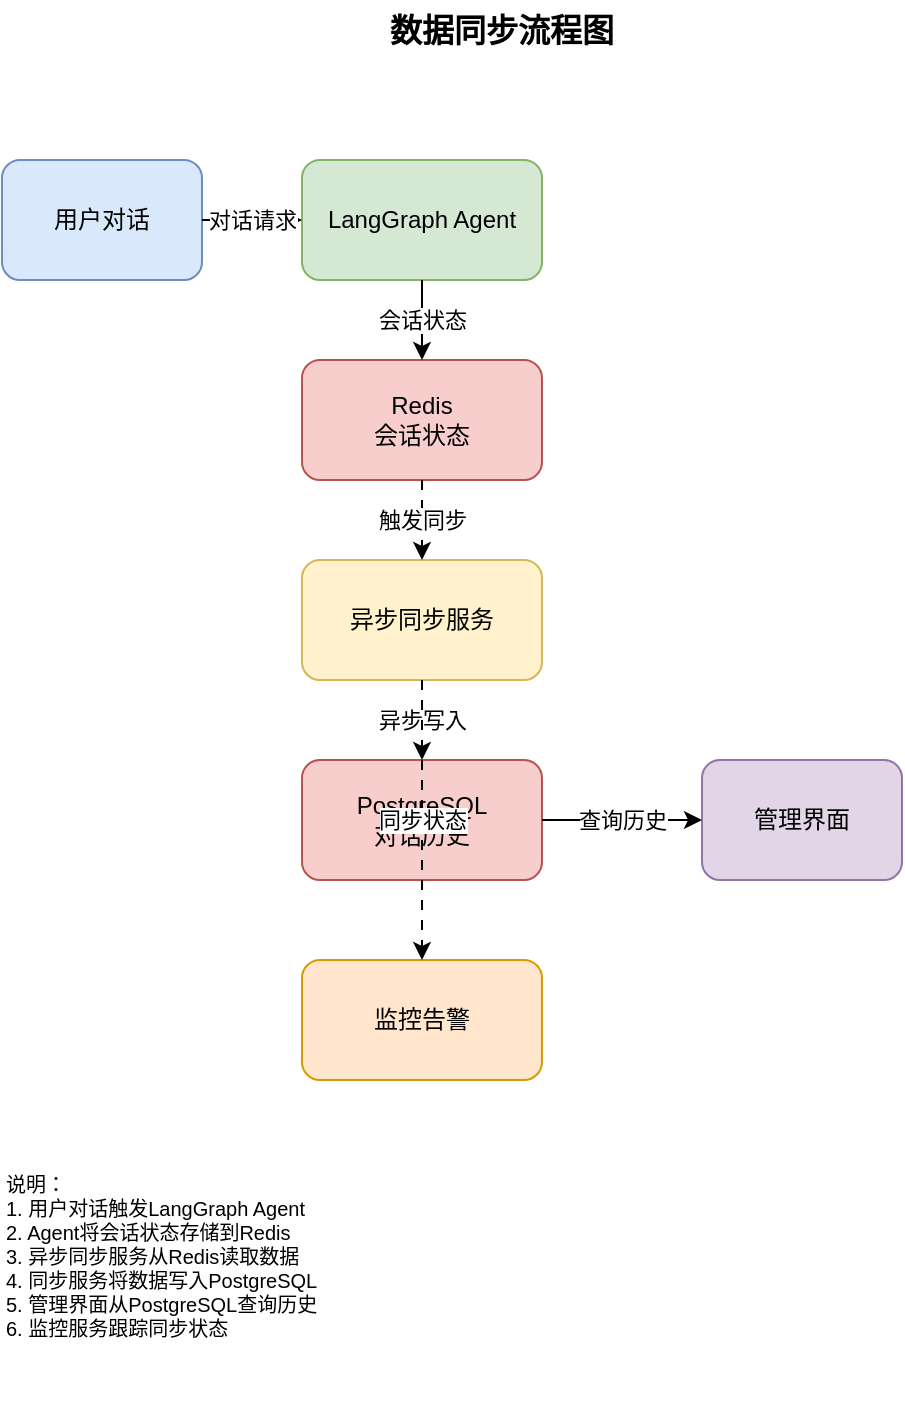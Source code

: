 <?xml version="1.0" encoding="UTF-8"?>
<mxfile version="24.7.17" type="device">
  <diagram name="数据同步流程图" id="data-sync-flow">
    <mxGraphModel dx="1422" dy="794" grid="1" gridSize="10" guides="1" tooltips="1" connect="1" arrows="1" fold="1" page="1" pageScale="1" pageWidth="1169" pageHeight="827" math="0" shadow="0">
      <root>
        <mxCell id="0" />
        <mxCell id="1" parent="0" />
        
        <!-- 用户对话 -->
        <mxCell id="user-chat" value="用户对话" style="rounded=1;whiteSpace=wrap;html=1;fillColor=#dae8fc;strokeColor=#6c8ebf;" vertex="1" parent="1">
          <mxGeometry x="50" y="100" width="100" height="60" as="geometry" />
        </mxCell>
        
        <!-- LangGraph Agent -->
        <mxCell id="langgraph" value="LangGraph Agent" style="rounded=1;whiteSpace=wrap;html=1;fillColor=#d5e8d4;strokeColor=#82b366;" vertex="1" parent="1">
          <mxGeometry x="200" y="100" width="120" height="60" as="geometry" />
        </mxCell>
        
        <!-- Redis存储 -->
        <mxCell id="redis-storage" value="Redis&#xa;会话状态" style="rounded=1;whiteSpace=wrap;html=1;fillColor=#f8cecc;strokeColor=#b85450;" vertex="1" parent="1">
          <mxGeometry x="200" y="200" width="120" height="60" as="geometry" />
        </mxCell>
        
        <!-- 异步同步服务 -->
        <mxCell id="sync-service" value="异步同步服务" style="rounded=1;whiteSpace=wrap;html=1;fillColor=#fff2cc;strokeColor=#d6b656;" vertex="1" parent="1">
          <mxGeometry x="200" y="300" width="120" height="60" as="geometry" />
        </mxCell>
        
        <!-- PostgreSQL -->
        <mxCell id="postgres-storage" value="PostgreSQL&#xa;对话历史" style="rounded=1;whiteSpace=wrap;html=1;fillColor=#f8cecc;strokeColor=#b85450;" vertex="1" parent="1">
          <mxGeometry x="200" y="400" width="120" height="60" as="geometry" />
        </mxCell>
        
        <!-- 管理界面 -->
        <mxCell id="admin-interface" value="管理界面" style="rounded=1;whiteSpace=wrap;html=1;fillColor=#e1d5e7;strokeColor=#9673a6;" vertex="1" parent="1">
          <mxGeometry x="400" y="400" width="100" height="60" as="geometry" />
        </mxCell>
        
        <!-- 监控告警 -->
        <mxCell id="monitoring" value="监控告警" style="rounded=1;whiteSpace=wrap;html=1;fillColor=#ffe6cc;strokeColor=#d79b00;" vertex="1" parent="1">
          <mxGeometry x="200" y="500" width="120" height="60" as="geometry" />
        </mxCell>
        
        <!-- 数据流箭头 -->
        <mxCell id="chat-to-agent" value="对话请求" style="endArrow=classic;html=1;rounded=0;exitX=1;exitY=0.5;exitDx=0;exitDy=0;entryX=0;entryY=0.5;entryDx=0;entryDy=0;" edge="1" parent="1" source="user-chat" target="langgraph">
          <mxGeometry width="50" height="50" relative="1" as="geometry">
            <mxPoint x="160" y="130" as="sourcePoint" />
            <mxPoint x="190" y="130" as="targetPoint" />
          </mxGeometry>
        </mxCell>
        
        <mxCell id="agent-to-redis" value="会话状态" style="endArrow=classic;html=1;rounded=0;exitX=0.5;exitY=1;exitDx=0;exitDy=0;entryX=0.5;entryY=0;entryDx=0;entryDy=0;" edge="1" parent="1" source="langgraph" target="redis-storage">
          <mxGeometry width="50" height="50" relative="1" as="geometry">
            <mxPoint x="260" y="170" as="sourcePoint" />
            <mxPoint x="260" y="190" as="targetPoint" />
          </mxGeometry>
        </mxCell>
        
        <mxCell id="redis-to-sync" value="触发同步" style="endArrow=classic;html=1;rounded=0;exitX=0.5;exitY=1;exitDx=0;exitDy=0;entryX=0.5;entryY=0;entryDx=0;entryDy=0;dashed=1;dashPattern=5 5;" edge="1" parent="1" source="redis-storage" target="sync-service">
          <mxGeometry width="50" height="50" relative="1" as="geometry">
            <mxPoint x="260" y="270" as="sourcePoint" />
            <mxPoint x="260" y="290" as="targetPoint" />
          </mxGeometry>
        </mxCell>
        
        <mxCell id="sync-to-postgres" value="异步写入" style="endArrow=classic;html=1;rounded=0;exitX=0.5;exitY=1;exitDx=0;exitDy=0;entryX=0.5;entryY=0;entryDx=0;entryDy=0;dashed=1;dashPattern=5 5;" edge="1" parent="1" source="sync-service" target="postgres-storage">
          <mxGeometry width="50" height="50" relative="1" as="geometry">
            <mxPoint x="260" y="370" as="sourcePoint" />
            <mxPoint x="260" y="390" as="targetPoint" />
          </mxGeometry>
        </mxCell>
        
        <mxCell id="postgres-to-admin" value="查询历史" style="endArrow=classic;html=1;rounded=0;exitX=1;exitY=0.5;exitDx=0;exitDy=0;entryX=0;entryY=0.5;entryDx=0;entryDy=0;" edge="1" parent="1" source="postgres-storage" target="admin-interface">
          <mxGeometry width="50" height="50" relative="1" as="geometry">
            <mxPoint x="330" y="430" as="sourcePoint" />
            <mxPoint x="390" y="430" as="targetPoint" />
          </mxGeometry>
        </mxCell>
        
        <mxCell id="sync-to-monitoring" value="同步状态" style="endArrow=classic;html=1;rounded=0;exitX=0.5;exitY=1;exitDx=0;exitDy=0;entryX=0.5;entryY=0;entryDx=0;entryDy=0;dashed=1;dashPattern=5 5;" edge="1" parent="1" source="sync-service" target="monitoring">
          <mxGeometry width="50" height="50" relative="1" as="geometry">
            <mxPoint x="260" y="370" as="sourcePoint" />
            <mxPoint x="260" y="490" as="targetPoint" />
          </mxGeometry>
        </mxCell>
        
        <!-- 标题 -->
        <mxCell id="title" value="数据同步流程图" style="text;html=1;strokeColor=none;fillColor=none;align=center;verticalAlign=middle;whiteSpace=wrap;rounded=0;fontSize=16;fontStyle=1;" vertex="1" parent="1">
          <mxGeometry x="200" y="20" width="200" height="30" as="geometry" />
        </mxCell>
        
        <!-- 说明文字 -->
        <mxCell id="description" value="说明：&#xa;1. 用户对话触发LangGraph Agent&#xa;2. Agent将会话状态存储到Redis&#xa;3. 异步同步服务从Redis读取数据&#xa;4. 同步服务将数据写入PostgreSQL&#xa;5. 管理界面从PostgreSQL查询历史&#xa;6. 监控服务跟踪同步状态" style="text;html=1;strokeColor=none;fillColor=none;align=left;verticalAlign=top;whiteSpace=wrap;rounded=0;fontSize=10;" vertex="1" parent="1">
          <mxGeometry x="50" y="600" width="300" height="120" as="geometry" />
        </mxCell>
        
      </root>
    </mxGraphModel>
  </diagram>
</mxfile>
